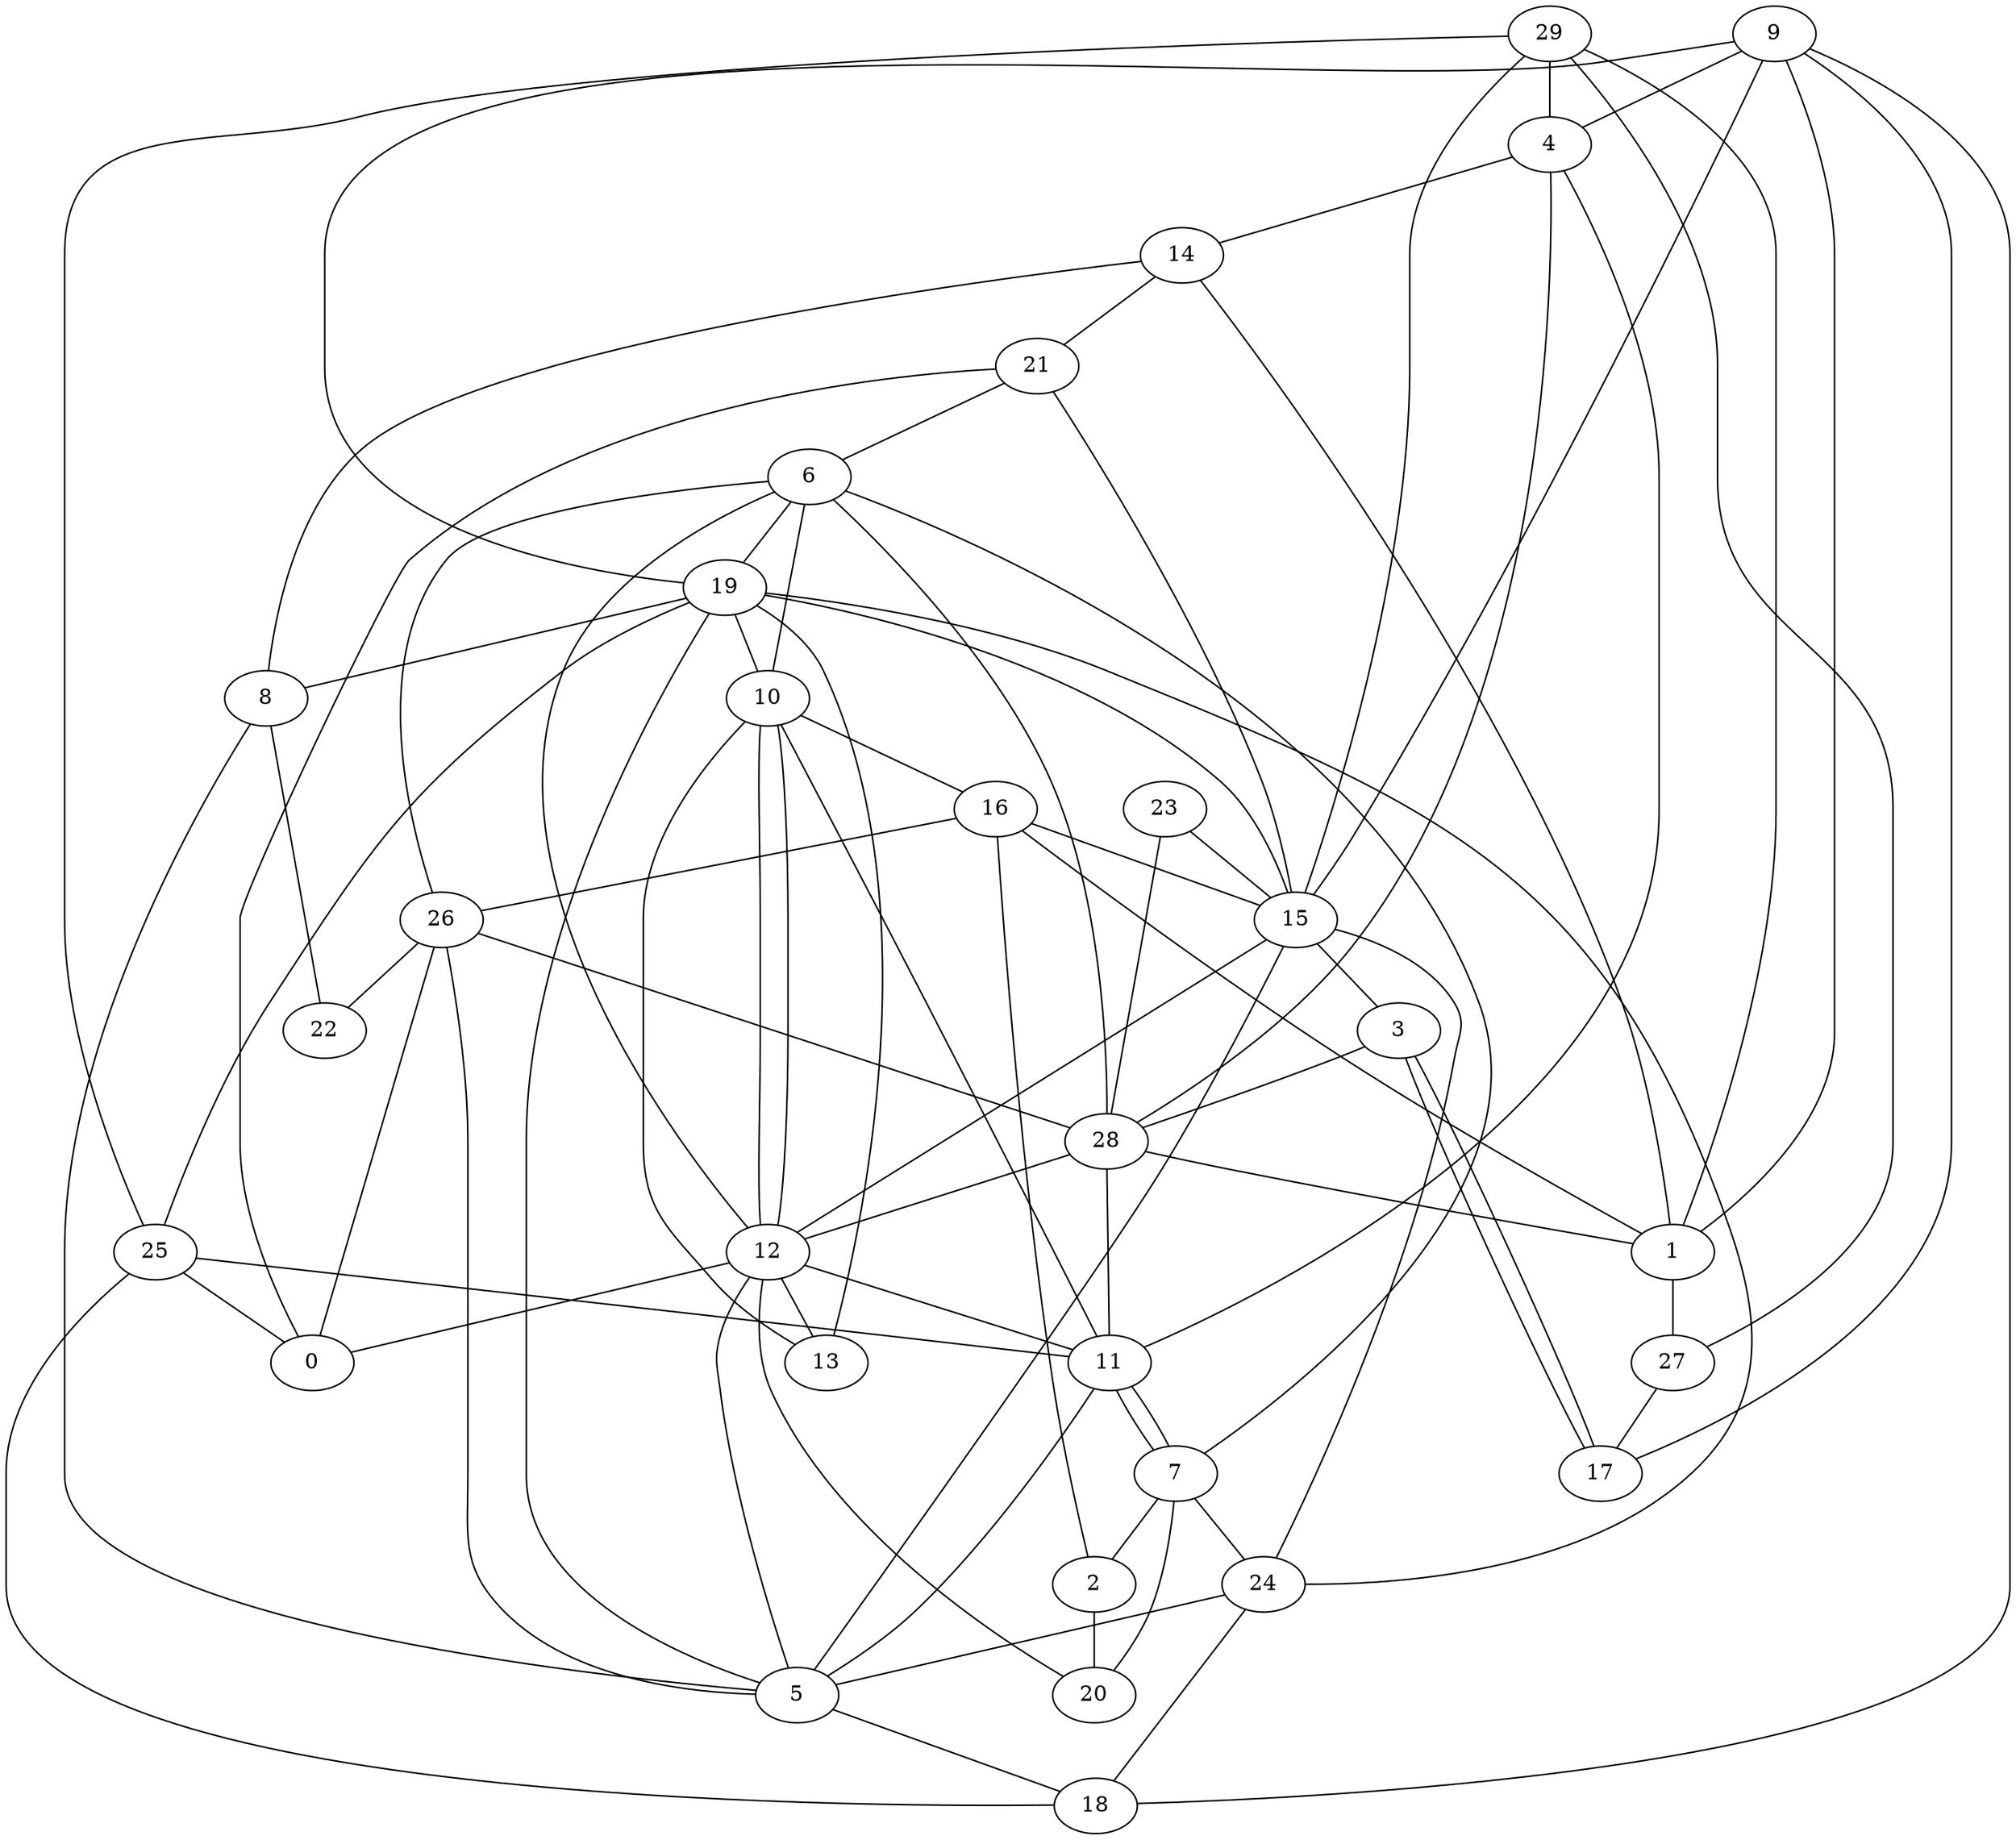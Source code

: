 graph {
    9 -- 18;
    10 -- 16;
    10 -- 12;
    29 -- 4;
    4 -- 14;
    4 -- 28;
    24 -- 5;
    29 -- 15;
    19 -- 13;
    12 -- 13;
    26 -- 0;
    15 -- 19;
    21 -- 6;
    12 -- 6;
    7 -- 11;
    27 -- 17;
    28 -- 1;
    25 -- 18;
    5 -- 18;
    6 -- 7;
    29 -- 27;
    25 -- 0;
    19 -- 8;
    14 -- 1;
    10 -- 6;
    15 -- 9;
    1 -- 27;
    29 -- 25;
    28 -- 12;
    17 -- 3;
    12 -- 10;
    8 -- 14;
    9 -- 4;
    3 -- 28;
    23 -- 15;
    15 -- 12;
    15 -- 24;
    26 -- 6;
    20 -- 12;
    19 -- 10;
    9 -- 17;
    25 -- 11;
    4 -- 11;
    12 -- 11;
    24 -- 18;
    26 -- 28;
    16 -- 26;
    16 -- 15;
    23 -- 28;
    11 -- 28;
    1 -- 16;
    15 -- 3;
    9 -- 19;
    7 -- 2;
    26 -- 22;
    11 -- 10;
    21 -- 0;
    14 -- 21;
    2 -- 20;
    8 -- 5;
    6 -- 19;
    28 -- 6;
    11 -- 7;
    12 -- 0;
    24 -- 19;
    1 -- 9;
    19 -- 25;
    8 -- 22;
    3 -- 17;
    20 -- 7;
    7 -- 24;
    10 -- 13;
    5 -- 11;
    5 -- 15;
    5 -- 19;
    26 -- 5;
    12 -- 5;
    15 -- 21;
    16 -- 2;
    29 -- 1;
}